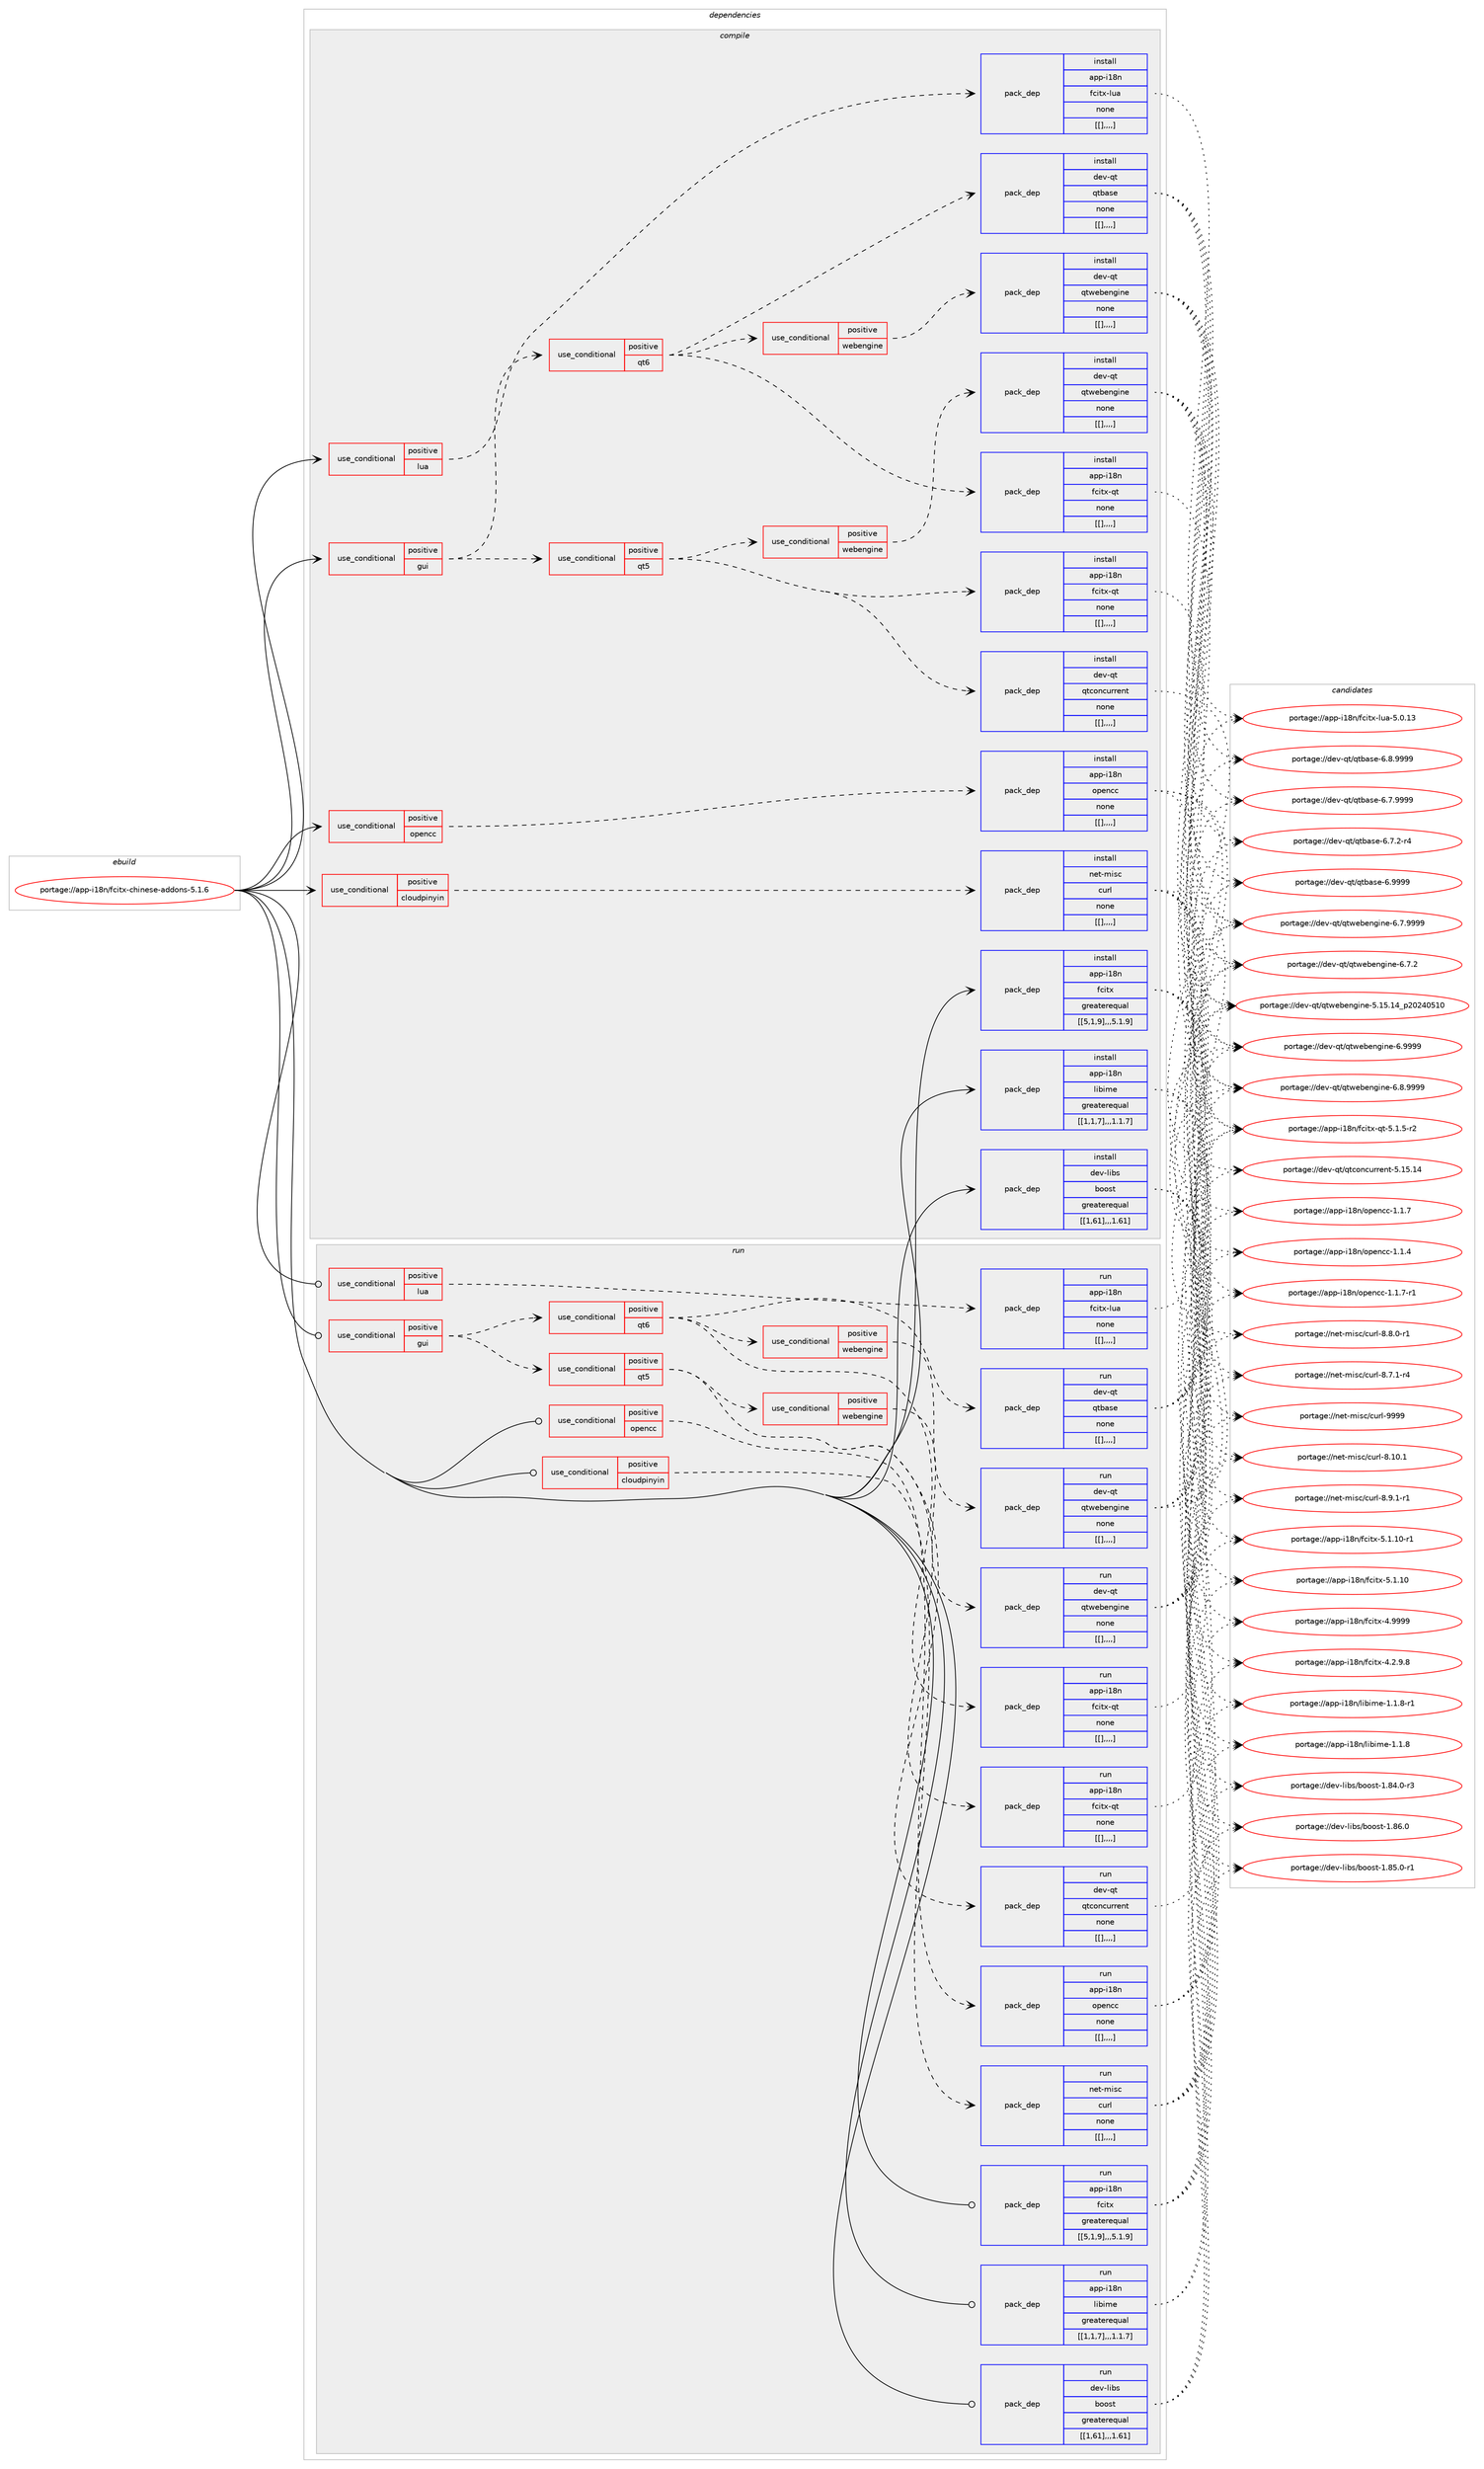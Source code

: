 digraph prolog {

# *************
# Graph options
# *************

newrank=true;
concentrate=true;
compound=true;
graph [rankdir=LR,fontname=Helvetica,fontsize=10,ranksep=1.5];#, ranksep=2.5, nodesep=0.2];
edge  [arrowhead=vee];
node  [fontname=Helvetica,fontsize=10];

# **********
# The ebuild
# **********

subgraph cluster_leftcol {
color=gray;
label=<<i>ebuild</i>>;
id [label="portage://app-i18n/fcitx-chinese-addons-5.1.6", color=red, width=4, href="../app-i18n/fcitx-chinese-addons-5.1.6.svg"];
}

# ****************
# The dependencies
# ****************

subgraph cluster_midcol {
color=gray;
label=<<i>dependencies</i>>;
subgraph cluster_compile {
fillcolor="#eeeeee";
style=filled;
label=<<i>compile</i>>;
subgraph cond11260 {
dependency37550 [label=<<TABLE BORDER="0" CELLBORDER="1" CELLSPACING="0" CELLPADDING="4"><TR><TD ROWSPAN="3" CELLPADDING="10">use_conditional</TD></TR><TR><TD>positive</TD></TR><TR><TD>cloudpinyin</TD></TR></TABLE>>, shape=none, color=red];
subgraph pack25918 {
dependency37551 [label=<<TABLE BORDER="0" CELLBORDER="1" CELLSPACING="0" CELLPADDING="4" WIDTH="220"><TR><TD ROWSPAN="6" CELLPADDING="30">pack_dep</TD></TR><TR><TD WIDTH="110">install</TD></TR><TR><TD>net-misc</TD></TR><TR><TD>curl</TD></TR><TR><TD>none</TD></TR><TR><TD>[[],,,,]</TD></TR></TABLE>>, shape=none, color=blue];
}
dependency37550:e -> dependency37551:w [weight=20,style="dashed",arrowhead="vee"];
}
id:e -> dependency37550:w [weight=20,style="solid",arrowhead="vee"];
subgraph cond11261 {
dependency37552 [label=<<TABLE BORDER="0" CELLBORDER="1" CELLSPACING="0" CELLPADDING="4"><TR><TD ROWSPAN="3" CELLPADDING="10">use_conditional</TD></TR><TR><TD>positive</TD></TR><TR><TD>gui</TD></TR></TABLE>>, shape=none, color=red];
subgraph cond11262 {
dependency37553 [label=<<TABLE BORDER="0" CELLBORDER="1" CELLSPACING="0" CELLPADDING="4"><TR><TD ROWSPAN="3" CELLPADDING="10">use_conditional</TD></TR><TR><TD>positive</TD></TR><TR><TD>qt5</TD></TR></TABLE>>, shape=none, color=red];
subgraph pack25919 {
dependency37554 [label=<<TABLE BORDER="0" CELLBORDER="1" CELLSPACING="0" CELLPADDING="4" WIDTH="220"><TR><TD ROWSPAN="6" CELLPADDING="30">pack_dep</TD></TR><TR><TD WIDTH="110">install</TD></TR><TR><TD>dev-qt</TD></TR><TR><TD>qtconcurrent</TD></TR><TR><TD>none</TD></TR><TR><TD>[[],,,,]</TD></TR></TABLE>>, shape=none, color=blue];
}
dependency37553:e -> dependency37554:w [weight=20,style="dashed",arrowhead="vee"];
subgraph pack25920 {
dependency37555 [label=<<TABLE BORDER="0" CELLBORDER="1" CELLSPACING="0" CELLPADDING="4" WIDTH="220"><TR><TD ROWSPAN="6" CELLPADDING="30">pack_dep</TD></TR><TR><TD WIDTH="110">install</TD></TR><TR><TD>app-i18n</TD></TR><TR><TD>fcitx-qt</TD></TR><TR><TD>none</TD></TR><TR><TD>[[],,,,]</TD></TR></TABLE>>, shape=none, color=blue];
}
dependency37553:e -> dependency37555:w [weight=20,style="dashed",arrowhead="vee"];
subgraph cond11263 {
dependency37556 [label=<<TABLE BORDER="0" CELLBORDER="1" CELLSPACING="0" CELLPADDING="4"><TR><TD ROWSPAN="3" CELLPADDING="10">use_conditional</TD></TR><TR><TD>positive</TD></TR><TR><TD>webengine</TD></TR></TABLE>>, shape=none, color=red];
subgraph pack25921 {
dependency37557 [label=<<TABLE BORDER="0" CELLBORDER="1" CELLSPACING="0" CELLPADDING="4" WIDTH="220"><TR><TD ROWSPAN="6" CELLPADDING="30">pack_dep</TD></TR><TR><TD WIDTH="110">install</TD></TR><TR><TD>dev-qt</TD></TR><TR><TD>qtwebengine</TD></TR><TR><TD>none</TD></TR><TR><TD>[[],,,,]</TD></TR></TABLE>>, shape=none, color=blue];
}
dependency37556:e -> dependency37557:w [weight=20,style="dashed",arrowhead="vee"];
}
dependency37553:e -> dependency37556:w [weight=20,style="dashed",arrowhead="vee"];
}
dependency37552:e -> dependency37553:w [weight=20,style="dashed",arrowhead="vee"];
subgraph cond11264 {
dependency37558 [label=<<TABLE BORDER="0" CELLBORDER="1" CELLSPACING="0" CELLPADDING="4"><TR><TD ROWSPAN="3" CELLPADDING="10">use_conditional</TD></TR><TR><TD>positive</TD></TR><TR><TD>qt6</TD></TR></TABLE>>, shape=none, color=red];
subgraph pack25922 {
dependency37559 [label=<<TABLE BORDER="0" CELLBORDER="1" CELLSPACING="0" CELLPADDING="4" WIDTH="220"><TR><TD ROWSPAN="6" CELLPADDING="30">pack_dep</TD></TR><TR><TD WIDTH="110">install</TD></TR><TR><TD>dev-qt</TD></TR><TR><TD>qtbase</TD></TR><TR><TD>none</TD></TR><TR><TD>[[],,,,]</TD></TR></TABLE>>, shape=none, color=blue];
}
dependency37558:e -> dependency37559:w [weight=20,style="dashed",arrowhead="vee"];
subgraph pack25923 {
dependency37560 [label=<<TABLE BORDER="0" CELLBORDER="1" CELLSPACING="0" CELLPADDING="4" WIDTH="220"><TR><TD ROWSPAN="6" CELLPADDING="30">pack_dep</TD></TR><TR><TD WIDTH="110">install</TD></TR><TR><TD>app-i18n</TD></TR><TR><TD>fcitx-qt</TD></TR><TR><TD>none</TD></TR><TR><TD>[[],,,,]</TD></TR></TABLE>>, shape=none, color=blue];
}
dependency37558:e -> dependency37560:w [weight=20,style="dashed",arrowhead="vee"];
subgraph cond11265 {
dependency37561 [label=<<TABLE BORDER="0" CELLBORDER="1" CELLSPACING="0" CELLPADDING="4"><TR><TD ROWSPAN="3" CELLPADDING="10">use_conditional</TD></TR><TR><TD>positive</TD></TR><TR><TD>webengine</TD></TR></TABLE>>, shape=none, color=red];
subgraph pack25924 {
dependency37562 [label=<<TABLE BORDER="0" CELLBORDER="1" CELLSPACING="0" CELLPADDING="4" WIDTH="220"><TR><TD ROWSPAN="6" CELLPADDING="30">pack_dep</TD></TR><TR><TD WIDTH="110">install</TD></TR><TR><TD>dev-qt</TD></TR><TR><TD>qtwebengine</TD></TR><TR><TD>none</TD></TR><TR><TD>[[],,,,]</TD></TR></TABLE>>, shape=none, color=blue];
}
dependency37561:e -> dependency37562:w [weight=20,style="dashed",arrowhead="vee"];
}
dependency37558:e -> dependency37561:w [weight=20,style="dashed",arrowhead="vee"];
}
dependency37552:e -> dependency37558:w [weight=20,style="dashed",arrowhead="vee"];
}
id:e -> dependency37552:w [weight=20,style="solid",arrowhead="vee"];
subgraph cond11266 {
dependency37563 [label=<<TABLE BORDER="0" CELLBORDER="1" CELLSPACING="0" CELLPADDING="4"><TR><TD ROWSPAN="3" CELLPADDING="10">use_conditional</TD></TR><TR><TD>positive</TD></TR><TR><TD>lua</TD></TR></TABLE>>, shape=none, color=red];
subgraph pack25925 {
dependency37564 [label=<<TABLE BORDER="0" CELLBORDER="1" CELLSPACING="0" CELLPADDING="4" WIDTH="220"><TR><TD ROWSPAN="6" CELLPADDING="30">pack_dep</TD></TR><TR><TD WIDTH="110">install</TD></TR><TR><TD>app-i18n</TD></TR><TR><TD>fcitx-lua</TD></TR><TR><TD>none</TD></TR><TR><TD>[[],,,,]</TD></TR></TABLE>>, shape=none, color=blue];
}
dependency37563:e -> dependency37564:w [weight=20,style="dashed",arrowhead="vee"];
}
id:e -> dependency37563:w [weight=20,style="solid",arrowhead="vee"];
subgraph cond11267 {
dependency37565 [label=<<TABLE BORDER="0" CELLBORDER="1" CELLSPACING="0" CELLPADDING="4"><TR><TD ROWSPAN="3" CELLPADDING="10">use_conditional</TD></TR><TR><TD>positive</TD></TR><TR><TD>opencc</TD></TR></TABLE>>, shape=none, color=red];
subgraph pack25926 {
dependency37566 [label=<<TABLE BORDER="0" CELLBORDER="1" CELLSPACING="0" CELLPADDING="4" WIDTH="220"><TR><TD ROWSPAN="6" CELLPADDING="30">pack_dep</TD></TR><TR><TD WIDTH="110">install</TD></TR><TR><TD>app-i18n</TD></TR><TR><TD>opencc</TD></TR><TR><TD>none</TD></TR><TR><TD>[[],,,,]</TD></TR></TABLE>>, shape=none, color=blue];
}
dependency37565:e -> dependency37566:w [weight=20,style="dashed",arrowhead="vee"];
}
id:e -> dependency37565:w [weight=20,style="solid",arrowhead="vee"];
subgraph pack25927 {
dependency37567 [label=<<TABLE BORDER="0" CELLBORDER="1" CELLSPACING="0" CELLPADDING="4" WIDTH="220"><TR><TD ROWSPAN="6" CELLPADDING="30">pack_dep</TD></TR><TR><TD WIDTH="110">install</TD></TR><TR><TD>app-i18n</TD></TR><TR><TD>fcitx</TD></TR><TR><TD>greaterequal</TD></TR><TR><TD>[[5,1,9],,,5.1.9]</TD></TR></TABLE>>, shape=none, color=blue];
}
id:e -> dependency37567:w [weight=20,style="solid",arrowhead="vee"];
subgraph pack25928 {
dependency37568 [label=<<TABLE BORDER="0" CELLBORDER="1" CELLSPACING="0" CELLPADDING="4" WIDTH="220"><TR><TD ROWSPAN="6" CELLPADDING="30">pack_dep</TD></TR><TR><TD WIDTH="110">install</TD></TR><TR><TD>app-i18n</TD></TR><TR><TD>libime</TD></TR><TR><TD>greaterequal</TD></TR><TR><TD>[[1,1,7],,,1.1.7]</TD></TR></TABLE>>, shape=none, color=blue];
}
id:e -> dependency37568:w [weight=20,style="solid",arrowhead="vee"];
subgraph pack25929 {
dependency37569 [label=<<TABLE BORDER="0" CELLBORDER="1" CELLSPACING="0" CELLPADDING="4" WIDTH="220"><TR><TD ROWSPAN="6" CELLPADDING="30">pack_dep</TD></TR><TR><TD WIDTH="110">install</TD></TR><TR><TD>dev-libs</TD></TR><TR><TD>boost</TD></TR><TR><TD>greaterequal</TD></TR><TR><TD>[[1,61],,,1.61]</TD></TR></TABLE>>, shape=none, color=blue];
}
id:e -> dependency37569:w [weight=20,style="solid",arrowhead="vee"];
}
subgraph cluster_compileandrun {
fillcolor="#eeeeee";
style=filled;
label=<<i>compile and run</i>>;
}
subgraph cluster_run {
fillcolor="#eeeeee";
style=filled;
label=<<i>run</i>>;
subgraph cond11268 {
dependency37570 [label=<<TABLE BORDER="0" CELLBORDER="1" CELLSPACING="0" CELLPADDING="4"><TR><TD ROWSPAN="3" CELLPADDING="10">use_conditional</TD></TR><TR><TD>positive</TD></TR><TR><TD>cloudpinyin</TD></TR></TABLE>>, shape=none, color=red];
subgraph pack25930 {
dependency37571 [label=<<TABLE BORDER="0" CELLBORDER="1" CELLSPACING="0" CELLPADDING="4" WIDTH="220"><TR><TD ROWSPAN="6" CELLPADDING="30">pack_dep</TD></TR><TR><TD WIDTH="110">run</TD></TR><TR><TD>net-misc</TD></TR><TR><TD>curl</TD></TR><TR><TD>none</TD></TR><TR><TD>[[],,,,]</TD></TR></TABLE>>, shape=none, color=blue];
}
dependency37570:e -> dependency37571:w [weight=20,style="dashed",arrowhead="vee"];
}
id:e -> dependency37570:w [weight=20,style="solid",arrowhead="odot"];
subgraph cond11269 {
dependency37572 [label=<<TABLE BORDER="0" CELLBORDER="1" CELLSPACING="0" CELLPADDING="4"><TR><TD ROWSPAN="3" CELLPADDING="10">use_conditional</TD></TR><TR><TD>positive</TD></TR><TR><TD>gui</TD></TR></TABLE>>, shape=none, color=red];
subgraph cond11270 {
dependency37573 [label=<<TABLE BORDER="0" CELLBORDER="1" CELLSPACING="0" CELLPADDING="4"><TR><TD ROWSPAN="3" CELLPADDING="10">use_conditional</TD></TR><TR><TD>positive</TD></TR><TR><TD>qt5</TD></TR></TABLE>>, shape=none, color=red];
subgraph pack25931 {
dependency37574 [label=<<TABLE BORDER="0" CELLBORDER="1" CELLSPACING="0" CELLPADDING="4" WIDTH="220"><TR><TD ROWSPAN="6" CELLPADDING="30">pack_dep</TD></TR><TR><TD WIDTH="110">run</TD></TR><TR><TD>dev-qt</TD></TR><TR><TD>qtconcurrent</TD></TR><TR><TD>none</TD></TR><TR><TD>[[],,,,]</TD></TR></TABLE>>, shape=none, color=blue];
}
dependency37573:e -> dependency37574:w [weight=20,style="dashed",arrowhead="vee"];
subgraph pack25932 {
dependency37575 [label=<<TABLE BORDER="0" CELLBORDER="1" CELLSPACING="0" CELLPADDING="4" WIDTH="220"><TR><TD ROWSPAN="6" CELLPADDING="30">pack_dep</TD></TR><TR><TD WIDTH="110">run</TD></TR><TR><TD>app-i18n</TD></TR><TR><TD>fcitx-qt</TD></TR><TR><TD>none</TD></TR><TR><TD>[[],,,,]</TD></TR></TABLE>>, shape=none, color=blue];
}
dependency37573:e -> dependency37575:w [weight=20,style="dashed",arrowhead="vee"];
subgraph cond11271 {
dependency37576 [label=<<TABLE BORDER="0" CELLBORDER="1" CELLSPACING="0" CELLPADDING="4"><TR><TD ROWSPAN="3" CELLPADDING="10">use_conditional</TD></TR><TR><TD>positive</TD></TR><TR><TD>webengine</TD></TR></TABLE>>, shape=none, color=red];
subgraph pack25933 {
dependency37577 [label=<<TABLE BORDER="0" CELLBORDER="1" CELLSPACING="0" CELLPADDING="4" WIDTH="220"><TR><TD ROWSPAN="6" CELLPADDING="30">pack_dep</TD></TR><TR><TD WIDTH="110">run</TD></TR><TR><TD>dev-qt</TD></TR><TR><TD>qtwebengine</TD></TR><TR><TD>none</TD></TR><TR><TD>[[],,,,]</TD></TR></TABLE>>, shape=none, color=blue];
}
dependency37576:e -> dependency37577:w [weight=20,style="dashed",arrowhead="vee"];
}
dependency37573:e -> dependency37576:w [weight=20,style="dashed",arrowhead="vee"];
}
dependency37572:e -> dependency37573:w [weight=20,style="dashed",arrowhead="vee"];
subgraph cond11272 {
dependency37578 [label=<<TABLE BORDER="0" CELLBORDER="1" CELLSPACING="0" CELLPADDING="4"><TR><TD ROWSPAN="3" CELLPADDING="10">use_conditional</TD></TR><TR><TD>positive</TD></TR><TR><TD>qt6</TD></TR></TABLE>>, shape=none, color=red];
subgraph pack25934 {
dependency37579 [label=<<TABLE BORDER="0" CELLBORDER="1" CELLSPACING="0" CELLPADDING="4" WIDTH="220"><TR><TD ROWSPAN="6" CELLPADDING="30">pack_dep</TD></TR><TR><TD WIDTH="110">run</TD></TR><TR><TD>dev-qt</TD></TR><TR><TD>qtbase</TD></TR><TR><TD>none</TD></TR><TR><TD>[[],,,,]</TD></TR></TABLE>>, shape=none, color=blue];
}
dependency37578:e -> dependency37579:w [weight=20,style="dashed",arrowhead="vee"];
subgraph pack25935 {
dependency37580 [label=<<TABLE BORDER="0" CELLBORDER="1" CELLSPACING="0" CELLPADDING="4" WIDTH="220"><TR><TD ROWSPAN="6" CELLPADDING="30">pack_dep</TD></TR><TR><TD WIDTH="110">run</TD></TR><TR><TD>app-i18n</TD></TR><TR><TD>fcitx-qt</TD></TR><TR><TD>none</TD></TR><TR><TD>[[],,,,]</TD></TR></TABLE>>, shape=none, color=blue];
}
dependency37578:e -> dependency37580:w [weight=20,style="dashed",arrowhead="vee"];
subgraph cond11273 {
dependency37581 [label=<<TABLE BORDER="0" CELLBORDER="1" CELLSPACING="0" CELLPADDING="4"><TR><TD ROWSPAN="3" CELLPADDING="10">use_conditional</TD></TR><TR><TD>positive</TD></TR><TR><TD>webengine</TD></TR></TABLE>>, shape=none, color=red];
subgraph pack25936 {
dependency37582 [label=<<TABLE BORDER="0" CELLBORDER="1" CELLSPACING="0" CELLPADDING="4" WIDTH="220"><TR><TD ROWSPAN="6" CELLPADDING="30">pack_dep</TD></TR><TR><TD WIDTH="110">run</TD></TR><TR><TD>dev-qt</TD></TR><TR><TD>qtwebengine</TD></TR><TR><TD>none</TD></TR><TR><TD>[[],,,,]</TD></TR></TABLE>>, shape=none, color=blue];
}
dependency37581:e -> dependency37582:w [weight=20,style="dashed",arrowhead="vee"];
}
dependency37578:e -> dependency37581:w [weight=20,style="dashed",arrowhead="vee"];
}
dependency37572:e -> dependency37578:w [weight=20,style="dashed",arrowhead="vee"];
}
id:e -> dependency37572:w [weight=20,style="solid",arrowhead="odot"];
subgraph cond11274 {
dependency37583 [label=<<TABLE BORDER="0" CELLBORDER="1" CELLSPACING="0" CELLPADDING="4"><TR><TD ROWSPAN="3" CELLPADDING="10">use_conditional</TD></TR><TR><TD>positive</TD></TR><TR><TD>lua</TD></TR></TABLE>>, shape=none, color=red];
subgraph pack25937 {
dependency37584 [label=<<TABLE BORDER="0" CELLBORDER="1" CELLSPACING="0" CELLPADDING="4" WIDTH="220"><TR><TD ROWSPAN="6" CELLPADDING="30">pack_dep</TD></TR><TR><TD WIDTH="110">run</TD></TR><TR><TD>app-i18n</TD></TR><TR><TD>fcitx-lua</TD></TR><TR><TD>none</TD></TR><TR><TD>[[],,,,]</TD></TR></TABLE>>, shape=none, color=blue];
}
dependency37583:e -> dependency37584:w [weight=20,style="dashed",arrowhead="vee"];
}
id:e -> dependency37583:w [weight=20,style="solid",arrowhead="odot"];
subgraph cond11275 {
dependency37585 [label=<<TABLE BORDER="0" CELLBORDER="1" CELLSPACING="0" CELLPADDING="4"><TR><TD ROWSPAN="3" CELLPADDING="10">use_conditional</TD></TR><TR><TD>positive</TD></TR><TR><TD>opencc</TD></TR></TABLE>>, shape=none, color=red];
subgraph pack25938 {
dependency37586 [label=<<TABLE BORDER="0" CELLBORDER="1" CELLSPACING="0" CELLPADDING="4" WIDTH="220"><TR><TD ROWSPAN="6" CELLPADDING="30">pack_dep</TD></TR><TR><TD WIDTH="110">run</TD></TR><TR><TD>app-i18n</TD></TR><TR><TD>opencc</TD></TR><TR><TD>none</TD></TR><TR><TD>[[],,,,]</TD></TR></TABLE>>, shape=none, color=blue];
}
dependency37585:e -> dependency37586:w [weight=20,style="dashed",arrowhead="vee"];
}
id:e -> dependency37585:w [weight=20,style="solid",arrowhead="odot"];
subgraph pack25939 {
dependency37587 [label=<<TABLE BORDER="0" CELLBORDER="1" CELLSPACING="0" CELLPADDING="4" WIDTH="220"><TR><TD ROWSPAN="6" CELLPADDING="30">pack_dep</TD></TR><TR><TD WIDTH="110">run</TD></TR><TR><TD>app-i18n</TD></TR><TR><TD>fcitx</TD></TR><TR><TD>greaterequal</TD></TR><TR><TD>[[5,1,9],,,5.1.9]</TD></TR></TABLE>>, shape=none, color=blue];
}
id:e -> dependency37587:w [weight=20,style="solid",arrowhead="odot"];
subgraph pack25940 {
dependency37588 [label=<<TABLE BORDER="0" CELLBORDER="1" CELLSPACING="0" CELLPADDING="4" WIDTH="220"><TR><TD ROWSPAN="6" CELLPADDING="30">pack_dep</TD></TR><TR><TD WIDTH="110">run</TD></TR><TR><TD>app-i18n</TD></TR><TR><TD>libime</TD></TR><TR><TD>greaterequal</TD></TR><TR><TD>[[1,1,7],,,1.1.7]</TD></TR></TABLE>>, shape=none, color=blue];
}
id:e -> dependency37588:w [weight=20,style="solid",arrowhead="odot"];
subgraph pack25941 {
dependency37589 [label=<<TABLE BORDER="0" CELLBORDER="1" CELLSPACING="0" CELLPADDING="4" WIDTH="220"><TR><TD ROWSPAN="6" CELLPADDING="30">pack_dep</TD></TR><TR><TD WIDTH="110">run</TD></TR><TR><TD>dev-libs</TD></TR><TR><TD>boost</TD></TR><TR><TD>greaterequal</TD></TR><TR><TD>[[1,61],,,1.61]</TD></TR></TABLE>>, shape=none, color=blue];
}
id:e -> dependency37589:w [weight=20,style="solid",arrowhead="odot"];
}
}

# **************
# The candidates
# **************

subgraph cluster_choices {
rank=same;
color=gray;
label=<<i>candidates</i>>;

subgraph choice25918 {
color=black;
nodesep=1;
choice110101116451091051159947991171141084557575757 [label="portage://net-misc/curl-9999", color=red, width=4,href="../net-misc/curl-9999.svg"];
choice1101011164510910511599479911711410845564649484649 [label="portage://net-misc/curl-8.10.1", color=red, width=4,href="../net-misc/curl-8.10.1.svg"];
choice110101116451091051159947991171141084556465746494511449 [label="portage://net-misc/curl-8.9.1-r1", color=red, width=4,href="../net-misc/curl-8.9.1-r1.svg"];
choice110101116451091051159947991171141084556465646484511449 [label="portage://net-misc/curl-8.8.0-r1", color=red, width=4,href="../net-misc/curl-8.8.0-r1.svg"];
choice110101116451091051159947991171141084556465546494511452 [label="portage://net-misc/curl-8.7.1-r4", color=red, width=4,href="../net-misc/curl-8.7.1-r4.svg"];
dependency37551:e -> choice110101116451091051159947991171141084557575757:w [style=dotted,weight="100"];
dependency37551:e -> choice1101011164510910511599479911711410845564649484649:w [style=dotted,weight="100"];
dependency37551:e -> choice110101116451091051159947991171141084556465746494511449:w [style=dotted,weight="100"];
dependency37551:e -> choice110101116451091051159947991171141084556465646484511449:w [style=dotted,weight="100"];
dependency37551:e -> choice110101116451091051159947991171141084556465546494511452:w [style=dotted,weight="100"];
}
subgraph choice25919 {
color=black;
nodesep=1;
choice100101118451131164711311699111110991171141141011101164553464953464952 [label="portage://dev-qt/qtconcurrent-5.15.14", color=red, width=4,href="../dev-qt/qtconcurrent-5.15.14.svg"];
dependency37554:e -> choice100101118451131164711311699111110991171141141011101164553464953464952:w [style=dotted,weight="100"];
}
subgraph choice25920 {
color=black;
nodesep=1;
choice971121124510549561104710299105116120451131164553464946534511450 [label="portage://app-i18n/fcitx-qt-5.1.5-r2", color=red, width=4,href="../app-i18n/fcitx-qt-5.1.5-r2.svg"];
dependency37555:e -> choice971121124510549561104710299105116120451131164553464946534511450:w [style=dotted,weight="100"];
}
subgraph choice25921 {
color=black;
nodesep=1;
choice10010111845113116471131161191019810111010310511010145544657575757 [label="portage://dev-qt/qtwebengine-6.9999", color=red, width=4,href="../dev-qt/qtwebengine-6.9999.svg"];
choice100101118451131164711311611910198101110103105110101455446564657575757 [label="portage://dev-qt/qtwebengine-6.8.9999", color=red, width=4,href="../dev-qt/qtwebengine-6.8.9999.svg"];
choice100101118451131164711311611910198101110103105110101455446554657575757 [label="portage://dev-qt/qtwebengine-6.7.9999", color=red, width=4,href="../dev-qt/qtwebengine-6.7.9999.svg"];
choice100101118451131164711311611910198101110103105110101455446554650 [label="portage://dev-qt/qtwebengine-6.7.2", color=red, width=4,href="../dev-qt/qtwebengine-6.7.2.svg"];
choice1001011184511311647113116119101981011101031051101014553464953464952951125048505248534948 [label="portage://dev-qt/qtwebengine-5.15.14_p20240510", color=red, width=4,href="../dev-qt/qtwebengine-5.15.14_p20240510.svg"];
dependency37557:e -> choice10010111845113116471131161191019810111010310511010145544657575757:w [style=dotted,weight="100"];
dependency37557:e -> choice100101118451131164711311611910198101110103105110101455446564657575757:w [style=dotted,weight="100"];
dependency37557:e -> choice100101118451131164711311611910198101110103105110101455446554657575757:w [style=dotted,weight="100"];
dependency37557:e -> choice100101118451131164711311611910198101110103105110101455446554650:w [style=dotted,weight="100"];
dependency37557:e -> choice1001011184511311647113116119101981011101031051101014553464953464952951125048505248534948:w [style=dotted,weight="100"];
}
subgraph choice25922 {
color=black;
nodesep=1;
choice1001011184511311647113116989711510145544657575757 [label="portage://dev-qt/qtbase-6.9999", color=red, width=4,href="../dev-qt/qtbase-6.9999.svg"];
choice10010111845113116471131169897115101455446564657575757 [label="portage://dev-qt/qtbase-6.8.9999", color=red, width=4,href="../dev-qt/qtbase-6.8.9999.svg"];
choice10010111845113116471131169897115101455446554657575757 [label="portage://dev-qt/qtbase-6.7.9999", color=red, width=4,href="../dev-qt/qtbase-6.7.9999.svg"];
choice100101118451131164711311698971151014554465546504511452 [label="portage://dev-qt/qtbase-6.7.2-r4", color=red, width=4,href="../dev-qt/qtbase-6.7.2-r4.svg"];
dependency37559:e -> choice1001011184511311647113116989711510145544657575757:w [style=dotted,weight="100"];
dependency37559:e -> choice10010111845113116471131169897115101455446564657575757:w [style=dotted,weight="100"];
dependency37559:e -> choice10010111845113116471131169897115101455446554657575757:w [style=dotted,weight="100"];
dependency37559:e -> choice100101118451131164711311698971151014554465546504511452:w [style=dotted,weight="100"];
}
subgraph choice25923 {
color=black;
nodesep=1;
choice971121124510549561104710299105116120451131164553464946534511450 [label="portage://app-i18n/fcitx-qt-5.1.5-r2", color=red, width=4,href="../app-i18n/fcitx-qt-5.1.5-r2.svg"];
dependency37560:e -> choice971121124510549561104710299105116120451131164553464946534511450:w [style=dotted,weight="100"];
}
subgraph choice25924 {
color=black;
nodesep=1;
choice10010111845113116471131161191019810111010310511010145544657575757 [label="portage://dev-qt/qtwebengine-6.9999", color=red, width=4,href="../dev-qt/qtwebengine-6.9999.svg"];
choice100101118451131164711311611910198101110103105110101455446564657575757 [label="portage://dev-qt/qtwebengine-6.8.9999", color=red, width=4,href="../dev-qt/qtwebengine-6.8.9999.svg"];
choice100101118451131164711311611910198101110103105110101455446554657575757 [label="portage://dev-qt/qtwebengine-6.7.9999", color=red, width=4,href="../dev-qt/qtwebengine-6.7.9999.svg"];
choice100101118451131164711311611910198101110103105110101455446554650 [label="portage://dev-qt/qtwebengine-6.7.2", color=red, width=4,href="../dev-qt/qtwebengine-6.7.2.svg"];
choice1001011184511311647113116119101981011101031051101014553464953464952951125048505248534948 [label="portage://dev-qt/qtwebengine-5.15.14_p20240510", color=red, width=4,href="../dev-qt/qtwebengine-5.15.14_p20240510.svg"];
dependency37562:e -> choice10010111845113116471131161191019810111010310511010145544657575757:w [style=dotted,weight="100"];
dependency37562:e -> choice100101118451131164711311611910198101110103105110101455446564657575757:w [style=dotted,weight="100"];
dependency37562:e -> choice100101118451131164711311611910198101110103105110101455446554657575757:w [style=dotted,weight="100"];
dependency37562:e -> choice100101118451131164711311611910198101110103105110101455446554650:w [style=dotted,weight="100"];
dependency37562:e -> choice1001011184511311647113116119101981011101031051101014553464953464952951125048505248534948:w [style=dotted,weight="100"];
}
subgraph choice25925 {
color=black;
nodesep=1;
choice971121124510549561104710299105116120451081179745534648464951 [label="portage://app-i18n/fcitx-lua-5.0.13", color=red, width=4,href="../app-i18n/fcitx-lua-5.0.13.svg"];
dependency37564:e -> choice971121124510549561104710299105116120451081179745534648464951:w [style=dotted,weight="100"];
}
subgraph choice25926 {
color=black;
nodesep=1;
choice971121124510549561104711111210111099994549464946554511449 [label="portage://app-i18n/opencc-1.1.7-r1", color=red, width=4,href="../app-i18n/opencc-1.1.7-r1.svg"];
choice97112112451054956110471111121011109999454946494655 [label="portage://app-i18n/opencc-1.1.7", color=red, width=4,href="../app-i18n/opencc-1.1.7.svg"];
choice97112112451054956110471111121011109999454946494652 [label="portage://app-i18n/opencc-1.1.4", color=red, width=4,href="../app-i18n/opencc-1.1.4.svg"];
dependency37566:e -> choice971121124510549561104711111210111099994549464946554511449:w [style=dotted,weight="100"];
dependency37566:e -> choice97112112451054956110471111121011109999454946494655:w [style=dotted,weight="100"];
dependency37566:e -> choice97112112451054956110471111121011109999454946494652:w [style=dotted,weight="100"];
}
subgraph choice25927 {
color=black;
nodesep=1;
choice971121124510549561104710299105116120455346494649484511449 [label="portage://app-i18n/fcitx-5.1.10-r1", color=red, width=4,href="../app-i18n/fcitx-5.1.10-r1.svg"];
choice97112112451054956110471029910511612045534649464948 [label="portage://app-i18n/fcitx-5.1.10", color=red, width=4,href="../app-i18n/fcitx-5.1.10.svg"];
choice97112112451054956110471029910511612045524657575757 [label="portage://app-i18n/fcitx-4.9999", color=red, width=4,href="../app-i18n/fcitx-4.9999.svg"];
choice9711211245105495611047102991051161204552465046574656 [label="portage://app-i18n/fcitx-4.2.9.8", color=red, width=4,href="../app-i18n/fcitx-4.2.9.8.svg"];
dependency37567:e -> choice971121124510549561104710299105116120455346494649484511449:w [style=dotted,weight="100"];
dependency37567:e -> choice97112112451054956110471029910511612045534649464948:w [style=dotted,weight="100"];
dependency37567:e -> choice97112112451054956110471029910511612045524657575757:w [style=dotted,weight="100"];
dependency37567:e -> choice9711211245105495611047102991051161204552465046574656:w [style=dotted,weight="100"];
}
subgraph choice25928 {
color=black;
nodesep=1;
choice9711211245105495611047108105981051091014549464946564511449 [label="portage://app-i18n/libime-1.1.8-r1", color=red, width=4,href="../app-i18n/libime-1.1.8-r1.svg"];
choice971121124510549561104710810598105109101454946494656 [label="portage://app-i18n/libime-1.1.8", color=red, width=4,href="../app-i18n/libime-1.1.8.svg"];
dependency37568:e -> choice9711211245105495611047108105981051091014549464946564511449:w [style=dotted,weight="100"];
dependency37568:e -> choice971121124510549561104710810598105109101454946494656:w [style=dotted,weight="100"];
}
subgraph choice25929 {
color=black;
nodesep=1;
choice1001011184510810598115479811111111511645494656544648 [label="portage://dev-libs/boost-1.86.0", color=red, width=4,href="../dev-libs/boost-1.86.0.svg"];
choice10010111845108105981154798111111115116454946565346484511449 [label="portage://dev-libs/boost-1.85.0-r1", color=red, width=4,href="../dev-libs/boost-1.85.0-r1.svg"];
choice10010111845108105981154798111111115116454946565246484511451 [label="portage://dev-libs/boost-1.84.0-r3", color=red, width=4,href="../dev-libs/boost-1.84.0-r3.svg"];
dependency37569:e -> choice1001011184510810598115479811111111511645494656544648:w [style=dotted,weight="100"];
dependency37569:e -> choice10010111845108105981154798111111115116454946565346484511449:w [style=dotted,weight="100"];
dependency37569:e -> choice10010111845108105981154798111111115116454946565246484511451:w [style=dotted,weight="100"];
}
subgraph choice25930 {
color=black;
nodesep=1;
choice110101116451091051159947991171141084557575757 [label="portage://net-misc/curl-9999", color=red, width=4,href="../net-misc/curl-9999.svg"];
choice1101011164510910511599479911711410845564649484649 [label="portage://net-misc/curl-8.10.1", color=red, width=4,href="../net-misc/curl-8.10.1.svg"];
choice110101116451091051159947991171141084556465746494511449 [label="portage://net-misc/curl-8.9.1-r1", color=red, width=4,href="../net-misc/curl-8.9.1-r1.svg"];
choice110101116451091051159947991171141084556465646484511449 [label="portage://net-misc/curl-8.8.0-r1", color=red, width=4,href="../net-misc/curl-8.8.0-r1.svg"];
choice110101116451091051159947991171141084556465546494511452 [label="portage://net-misc/curl-8.7.1-r4", color=red, width=4,href="../net-misc/curl-8.7.1-r4.svg"];
dependency37571:e -> choice110101116451091051159947991171141084557575757:w [style=dotted,weight="100"];
dependency37571:e -> choice1101011164510910511599479911711410845564649484649:w [style=dotted,weight="100"];
dependency37571:e -> choice110101116451091051159947991171141084556465746494511449:w [style=dotted,weight="100"];
dependency37571:e -> choice110101116451091051159947991171141084556465646484511449:w [style=dotted,weight="100"];
dependency37571:e -> choice110101116451091051159947991171141084556465546494511452:w [style=dotted,weight="100"];
}
subgraph choice25931 {
color=black;
nodesep=1;
choice100101118451131164711311699111110991171141141011101164553464953464952 [label="portage://dev-qt/qtconcurrent-5.15.14", color=red, width=4,href="../dev-qt/qtconcurrent-5.15.14.svg"];
dependency37574:e -> choice100101118451131164711311699111110991171141141011101164553464953464952:w [style=dotted,weight="100"];
}
subgraph choice25932 {
color=black;
nodesep=1;
choice971121124510549561104710299105116120451131164553464946534511450 [label="portage://app-i18n/fcitx-qt-5.1.5-r2", color=red, width=4,href="../app-i18n/fcitx-qt-5.1.5-r2.svg"];
dependency37575:e -> choice971121124510549561104710299105116120451131164553464946534511450:w [style=dotted,weight="100"];
}
subgraph choice25933 {
color=black;
nodesep=1;
choice10010111845113116471131161191019810111010310511010145544657575757 [label="portage://dev-qt/qtwebengine-6.9999", color=red, width=4,href="../dev-qt/qtwebengine-6.9999.svg"];
choice100101118451131164711311611910198101110103105110101455446564657575757 [label="portage://dev-qt/qtwebengine-6.8.9999", color=red, width=4,href="../dev-qt/qtwebengine-6.8.9999.svg"];
choice100101118451131164711311611910198101110103105110101455446554657575757 [label="portage://dev-qt/qtwebengine-6.7.9999", color=red, width=4,href="../dev-qt/qtwebengine-6.7.9999.svg"];
choice100101118451131164711311611910198101110103105110101455446554650 [label="portage://dev-qt/qtwebengine-6.7.2", color=red, width=4,href="../dev-qt/qtwebengine-6.7.2.svg"];
choice1001011184511311647113116119101981011101031051101014553464953464952951125048505248534948 [label="portage://dev-qt/qtwebengine-5.15.14_p20240510", color=red, width=4,href="../dev-qt/qtwebengine-5.15.14_p20240510.svg"];
dependency37577:e -> choice10010111845113116471131161191019810111010310511010145544657575757:w [style=dotted,weight="100"];
dependency37577:e -> choice100101118451131164711311611910198101110103105110101455446564657575757:w [style=dotted,weight="100"];
dependency37577:e -> choice100101118451131164711311611910198101110103105110101455446554657575757:w [style=dotted,weight="100"];
dependency37577:e -> choice100101118451131164711311611910198101110103105110101455446554650:w [style=dotted,weight="100"];
dependency37577:e -> choice1001011184511311647113116119101981011101031051101014553464953464952951125048505248534948:w [style=dotted,weight="100"];
}
subgraph choice25934 {
color=black;
nodesep=1;
choice1001011184511311647113116989711510145544657575757 [label="portage://dev-qt/qtbase-6.9999", color=red, width=4,href="../dev-qt/qtbase-6.9999.svg"];
choice10010111845113116471131169897115101455446564657575757 [label="portage://dev-qt/qtbase-6.8.9999", color=red, width=4,href="../dev-qt/qtbase-6.8.9999.svg"];
choice10010111845113116471131169897115101455446554657575757 [label="portage://dev-qt/qtbase-6.7.9999", color=red, width=4,href="../dev-qt/qtbase-6.7.9999.svg"];
choice100101118451131164711311698971151014554465546504511452 [label="portage://dev-qt/qtbase-6.7.2-r4", color=red, width=4,href="../dev-qt/qtbase-6.7.2-r4.svg"];
dependency37579:e -> choice1001011184511311647113116989711510145544657575757:w [style=dotted,weight="100"];
dependency37579:e -> choice10010111845113116471131169897115101455446564657575757:w [style=dotted,weight="100"];
dependency37579:e -> choice10010111845113116471131169897115101455446554657575757:w [style=dotted,weight="100"];
dependency37579:e -> choice100101118451131164711311698971151014554465546504511452:w [style=dotted,weight="100"];
}
subgraph choice25935 {
color=black;
nodesep=1;
choice971121124510549561104710299105116120451131164553464946534511450 [label="portage://app-i18n/fcitx-qt-5.1.5-r2", color=red, width=4,href="../app-i18n/fcitx-qt-5.1.5-r2.svg"];
dependency37580:e -> choice971121124510549561104710299105116120451131164553464946534511450:w [style=dotted,weight="100"];
}
subgraph choice25936 {
color=black;
nodesep=1;
choice10010111845113116471131161191019810111010310511010145544657575757 [label="portage://dev-qt/qtwebengine-6.9999", color=red, width=4,href="../dev-qt/qtwebengine-6.9999.svg"];
choice100101118451131164711311611910198101110103105110101455446564657575757 [label="portage://dev-qt/qtwebengine-6.8.9999", color=red, width=4,href="../dev-qt/qtwebengine-6.8.9999.svg"];
choice100101118451131164711311611910198101110103105110101455446554657575757 [label="portage://dev-qt/qtwebengine-6.7.9999", color=red, width=4,href="../dev-qt/qtwebengine-6.7.9999.svg"];
choice100101118451131164711311611910198101110103105110101455446554650 [label="portage://dev-qt/qtwebengine-6.7.2", color=red, width=4,href="../dev-qt/qtwebengine-6.7.2.svg"];
choice1001011184511311647113116119101981011101031051101014553464953464952951125048505248534948 [label="portage://dev-qt/qtwebengine-5.15.14_p20240510", color=red, width=4,href="../dev-qt/qtwebengine-5.15.14_p20240510.svg"];
dependency37582:e -> choice10010111845113116471131161191019810111010310511010145544657575757:w [style=dotted,weight="100"];
dependency37582:e -> choice100101118451131164711311611910198101110103105110101455446564657575757:w [style=dotted,weight="100"];
dependency37582:e -> choice100101118451131164711311611910198101110103105110101455446554657575757:w [style=dotted,weight="100"];
dependency37582:e -> choice100101118451131164711311611910198101110103105110101455446554650:w [style=dotted,weight="100"];
dependency37582:e -> choice1001011184511311647113116119101981011101031051101014553464953464952951125048505248534948:w [style=dotted,weight="100"];
}
subgraph choice25937 {
color=black;
nodesep=1;
choice971121124510549561104710299105116120451081179745534648464951 [label="portage://app-i18n/fcitx-lua-5.0.13", color=red, width=4,href="../app-i18n/fcitx-lua-5.0.13.svg"];
dependency37584:e -> choice971121124510549561104710299105116120451081179745534648464951:w [style=dotted,weight="100"];
}
subgraph choice25938 {
color=black;
nodesep=1;
choice971121124510549561104711111210111099994549464946554511449 [label="portage://app-i18n/opencc-1.1.7-r1", color=red, width=4,href="../app-i18n/opencc-1.1.7-r1.svg"];
choice97112112451054956110471111121011109999454946494655 [label="portage://app-i18n/opencc-1.1.7", color=red, width=4,href="../app-i18n/opencc-1.1.7.svg"];
choice97112112451054956110471111121011109999454946494652 [label="portage://app-i18n/opencc-1.1.4", color=red, width=4,href="../app-i18n/opencc-1.1.4.svg"];
dependency37586:e -> choice971121124510549561104711111210111099994549464946554511449:w [style=dotted,weight="100"];
dependency37586:e -> choice97112112451054956110471111121011109999454946494655:w [style=dotted,weight="100"];
dependency37586:e -> choice97112112451054956110471111121011109999454946494652:w [style=dotted,weight="100"];
}
subgraph choice25939 {
color=black;
nodesep=1;
choice971121124510549561104710299105116120455346494649484511449 [label="portage://app-i18n/fcitx-5.1.10-r1", color=red, width=4,href="../app-i18n/fcitx-5.1.10-r1.svg"];
choice97112112451054956110471029910511612045534649464948 [label="portage://app-i18n/fcitx-5.1.10", color=red, width=4,href="../app-i18n/fcitx-5.1.10.svg"];
choice97112112451054956110471029910511612045524657575757 [label="portage://app-i18n/fcitx-4.9999", color=red, width=4,href="../app-i18n/fcitx-4.9999.svg"];
choice9711211245105495611047102991051161204552465046574656 [label="portage://app-i18n/fcitx-4.2.9.8", color=red, width=4,href="../app-i18n/fcitx-4.2.9.8.svg"];
dependency37587:e -> choice971121124510549561104710299105116120455346494649484511449:w [style=dotted,weight="100"];
dependency37587:e -> choice97112112451054956110471029910511612045534649464948:w [style=dotted,weight="100"];
dependency37587:e -> choice97112112451054956110471029910511612045524657575757:w [style=dotted,weight="100"];
dependency37587:e -> choice9711211245105495611047102991051161204552465046574656:w [style=dotted,weight="100"];
}
subgraph choice25940 {
color=black;
nodesep=1;
choice9711211245105495611047108105981051091014549464946564511449 [label="portage://app-i18n/libime-1.1.8-r1", color=red, width=4,href="../app-i18n/libime-1.1.8-r1.svg"];
choice971121124510549561104710810598105109101454946494656 [label="portage://app-i18n/libime-1.1.8", color=red, width=4,href="../app-i18n/libime-1.1.8.svg"];
dependency37588:e -> choice9711211245105495611047108105981051091014549464946564511449:w [style=dotted,weight="100"];
dependency37588:e -> choice971121124510549561104710810598105109101454946494656:w [style=dotted,weight="100"];
}
subgraph choice25941 {
color=black;
nodesep=1;
choice1001011184510810598115479811111111511645494656544648 [label="portage://dev-libs/boost-1.86.0", color=red, width=4,href="../dev-libs/boost-1.86.0.svg"];
choice10010111845108105981154798111111115116454946565346484511449 [label="portage://dev-libs/boost-1.85.0-r1", color=red, width=4,href="../dev-libs/boost-1.85.0-r1.svg"];
choice10010111845108105981154798111111115116454946565246484511451 [label="portage://dev-libs/boost-1.84.0-r3", color=red, width=4,href="../dev-libs/boost-1.84.0-r3.svg"];
dependency37589:e -> choice1001011184510810598115479811111111511645494656544648:w [style=dotted,weight="100"];
dependency37589:e -> choice10010111845108105981154798111111115116454946565346484511449:w [style=dotted,weight="100"];
dependency37589:e -> choice10010111845108105981154798111111115116454946565246484511451:w [style=dotted,weight="100"];
}
}

}
